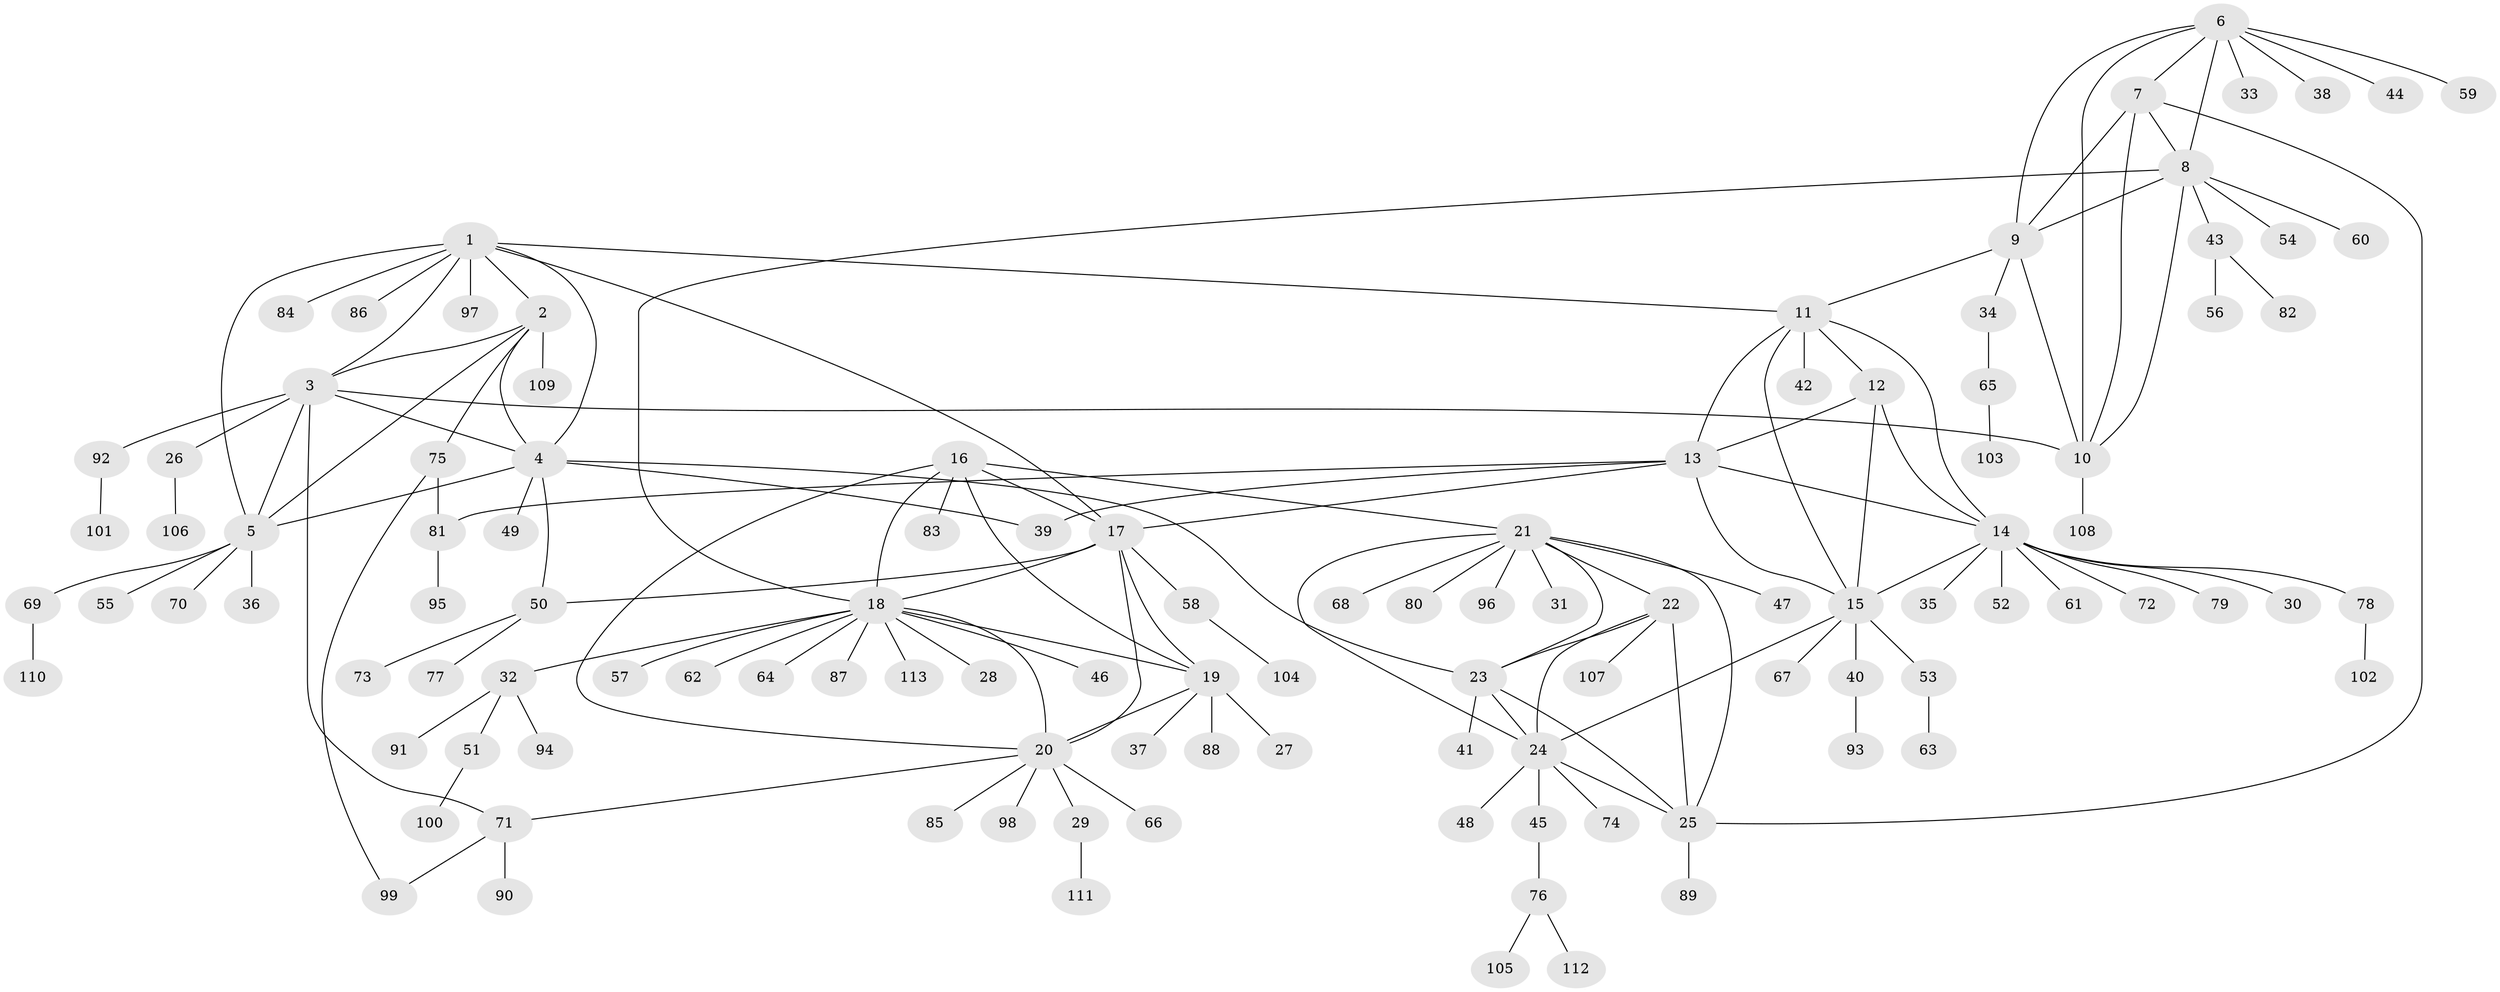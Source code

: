 // Generated by graph-tools (version 1.1) at 2025/50/03/09/25 03:50:30]
// undirected, 113 vertices, 153 edges
graph export_dot {
graph [start="1"]
  node [color=gray90,style=filled];
  1;
  2;
  3;
  4;
  5;
  6;
  7;
  8;
  9;
  10;
  11;
  12;
  13;
  14;
  15;
  16;
  17;
  18;
  19;
  20;
  21;
  22;
  23;
  24;
  25;
  26;
  27;
  28;
  29;
  30;
  31;
  32;
  33;
  34;
  35;
  36;
  37;
  38;
  39;
  40;
  41;
  42;
  43;
  44;
  45;
  46;
  47;
  48;
  49;
  50;
  51;
  52;
  53;
  54;
  55;
  56;
  57;
  58;
  59;
  60;
  61;
  62;
  63;
  64;
  65;
  66;
  67;
  68;
  69;
  70;
  71;
  72;
  73;
  74;
  75;
  76;
  77;
  78;
  79;
  80;
  81;
  82;
  83;
  84;
  85;
  86;
  87;
  88;
  89;
  90;
  91;
  92;
  93;
  94;
  95;
  96;
  97;
  98;
  99;
  100;
  101;
  102;
  103;
  104;
  105;
  106;
  107;
  108;
  109;
  110;
  111;
  112;
  113;
  1 -- 2;
  1 -- 3;
  1 -- 4;
  1 -- 5;
  1 -- 11;
  1 -- 17;
  1 -- 84;
  1 -- 86;
  1 -- 97;
  2 -- 3;
  2 -- 4;
  2 -- 5;
  2 -- 75;
  2 -- 109;
  3 -- 4;
  3 -- 5;
  3 -- 10;
  3 -- 26;
  3 -- 71;
  3 -- 92;
  4 -- 5;
  4 -- 23;
  4 -- 39;
  4 -- 49;
  4 -- 50;
  5 -- 36;
  5 -- 55;
  5 -- 69;
  5 -- 70;
  6 -- 7;
  6 -- 8;
  6 -- 9;
  6 -- 10;
  6 -- 33;
  6 -- 38;
  6 -- 44;
  6 -- 59;
  7 -- 8;
  7 -- 9;
  7 -- 10;
  7 -- 25;
  8 -- 9;
  8 -- 10;
  8 -- 18;
  8 -- 43;
  8 -- 54;
  8 -- 60;
  9 -- 10;
  9 -- 11;
  9 -- 34;
  10 -- 108;
  11 -- 12;
  11 -- 13;
  11 -- 14;
  11 -- 15;
  11 -- 42;
  12 -- 13;
  12 -- 14;
  12 -- 15;
  13 -- 14;
  13 -- 15;
  13 -- 17;
  13 -- 39;
  13 -- 81;
  14 -- 15;
  14 -- 30;
  14 -- 35;
  14 -- 52;
  14 -- 61;
  14 -- 72;
  14 -- 78;
  14 -- 79;
  15 -- 24;
  15 -- 40;
  15 -- 53;
  15 -- 67;
  16 -- 17;
  16 -- 18;
  16 -- 19;
  16 -- 20;
  16 -- 21;
  16 -- 83;
  17 -- 18;
  17 -- 19;
  17 -- 20;
  17 -- 50;
  17 -- 58;
  18 -- 19;
  18 -- 20;
  18 -- 28;
  18 -- 32;
  18 -- 46;
  18 -- 57;
  18 -- 62;
  18 -- 64;
  18 -- 87;
  18 -- 113;
  19 -- 20;
  19 -- 27;
  19 -- 37;
  19 -- 88;
  20 -- 29;
  20 -- 66;
  20 -- 71;
  20 -- 85;
  20 -- 98;
  21 -- 22;
  21 -- 23;
  21 -- 24;
  21 -- 25;
  21 -- 31;
  21 -- 47;
  21 -- 68;
  21 -- 80;
  21 -- 96;
  22 -- 23;
  22 -- 24;
  22 -- 25;
  22 -- 107;
  23 -- 24;
  23 -- 25;
  23 -- 41;
  24 -- 25;
  24 -- 45;
  24 -- 48;
  24 -- 74;
  25 -- 89;
  26 -- 106;
  29 -- 111;
  32 -- 51;
  32 -- 91;
  32 -- 94;
  34 -- 65;
  40 -- 93;
  43 -- 56;
  43 -- 82;
  45 -- 76;
  50 -- 73;
  50 -- 77;
  51 -- 100;
  53 -- 63;
  58 -- 104;
  65 -- 103;
  69 -- 110;
  71 -- 90;
  71 -- 99;
  75 -- 81;
  75 -- 99;
  76 -- 105;
  76 -- 112;
  78 -- 102;
  81 -- 95;
  92 -- 101;
}
